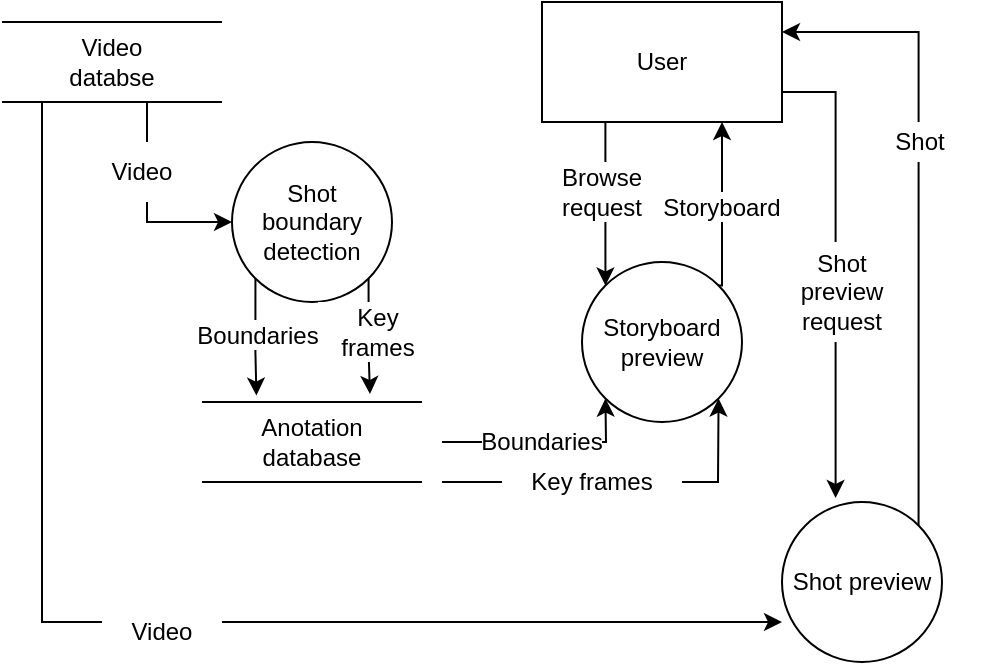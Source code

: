 <mxfile version="16.5.6" type="device"><diagram id="qJP3xor1Rt_zyoGaIYTf" name="Page-1"><mxGraphModel dx="1278" dy="513" grid="1" gridSize="10" guides="1" tooltips="1" connect="1" arrows="1" fold="1" page="1" pageScale="1" pageWidth="1169" pageHeight="827" math="0" shadow="0"><root><mxCell id="0"/><mxCell id="1" parent="0"/><mxCell id="EDJgIYPhqfUb-M9MSYHH-1" value="" style="endArrow=none;html=1;rounded=0;" edge="1" parent="1"><mxGeometry width="50" height="50" relative="1" as="geometry"><mxPoint x="60" y="70" as="sourcePoint"/><mxPoint x="170" y="70" as="targetPoint"/></mxGeometry></mxCell><mxCell id="EDJgIYPhqfUb-M9MSYHH-2" value="" style="endArrow=none;html=1;rounded=0;" edge="1" parent="1"><mxGeometry width="50" height="50" relative="1" as="geometry"><mxPoint x="60" y="110" as="sourcePoint"/><mxPoint x="170" y="110" as="targetPoint"/></mxGeometry></mxCell><mxCell id="EDJgIYPhqfUb-M9MSYHH-12" style="edgeStyle=orthogonalEdgeStyle;rounded=0;orthogonalLoop=1;jettySize=auto;html=1;exitX=0.75;exitY=1;exitDx=0;exitDy=0;entryX=0;entryY=0.5;entryDx=0;entryDy=0;" edge="1" parent="1" source="EDJgIYPhqfUb-M9MSYHH-3" target="EDJgIYPhqfUb-M9MSYHH-4"><mxGeometry relative="1" as="geometry"/></mxCell><mxCell id="EDJgIYPhqfUb-M9MSYHH-27" style="edgeStyle=orthogonalEdgeStyle;rounded=0;orthogonalLoop=1;jettySize=auto;html=1;exitX=0;exitY=1;exitDx=0;exitDy=0;entryX=0;entryY=0.75;entryDx=0;entryDy=0;entryPerimeter=0;" edge="1" parent="1" source="EDJgIYPhqfUb-M9MSYHH-3" target="EDJgIYPhqfUb-M9MSYHH-10"><mxGeometry relative="1" as="geometry"/></mxCell><mxCell id="EDJgIYPhqfUb-M9MSYHH-3" value="Video databse" style="text;html=1;strokeColor=none;fillColor=none;align=center;verticalAlign=middle;whiteSpace=wrap;rounded=0;" vertex="1" parent="1"><mxGeometry x="80" y="70" width="70" height="40" as="geometry"/></mxCell><mxCell id="EDJgIYPhqfUb-M9MSYHH-14" style="edgeStyle=orthogonalEdgeStyle;rounded=0;orthogonalLoop=1;jettySize=auto;html=1;exitX=0;exitY=1;exitDx=0;exitDy=0;entryX=0.103;entryY=-0.08;entryDx=0;entryDy=0;entryPerimeter=0;" edge="1" parent="1" source="EDJgIYPhqfUb-M9MSYHH-4" target="EDJgIYPhqfUb-M9MSYHH-7"><mxGeometry relative="1" as="geometry"/></mxCell><mxCell id="EDJgIYPhqfUb-M9MSYHH-15" style="edgeStyle=orthogonalEdgeStyle;rounded=0;orthogonalLoop=1;jettySize=auto;html=1;exitX=1;exitY=1;exitDx=0;exitDy=0;entryX=0.914;entryY=-0.1;entryDx=0;entryDy=0;entryPerimeter=0;" edge="1" parent="1" source="EDJgIYPhqfUb-M9MSYHH-4" target="EDJgIYPhqfUb-M9MSYHH-7"><mxGeometry relative="1" as="geometry"/></mxCell><mxCell id="EDJgIYPhqfUb-M9MSYHH-4" value="Shot boundary detection" style="ellipse;whiteSpace=wrap;html=1;aspect=fixed;" vertex="1" parent="1"><mxGeometry x="175" y="130" width="80" height="80" as="geometry"/></mxCell><mxCell id="EDJgIYPhqfUb-M9MSYHH-5" value="" style="endArrow=none;html=1;rounded=0;" edge="1" parent="1"><mxGeometry width="50" height="50" relative="1" as="geometry"><mxPoint x="160" y="260" as="sourcePoint"/><mxPoint x="270" y="260" as="targetPoint"/></mxGeometry></mxCell><mxCell id="EDJgIYPhqfUb-M9MSYHH-6" value="" style="endArrow=none;html=1;rounded=0;" edge="1" parent="1"><mxGeometry width="50" height="50" relative="1" as="geometry"><mxPoint x="160" y="300" as="sourcePoint"/><mxPoint x="270" y="300" as="targetPoint"/></mxGeometry></mxCell><mxCell id="EDJgIYPhqfUb-M9MSYHH-7" value="Anotation database" style="text;html=1;strokeColor=none;fillColor=none;align=center;verticalAlign=middle;whiteSpace=wrap;rounded=0;" vertex="1" parent="1"><mxGeometry x="180" y="260" width="70" height="40" as="geometry"/></mxCell><mxCell id="EDJgIYPhqfUb-M9MSYHH-24" style="edgeStyle=orthogonalEdgeStyle;rounded=0;orthogonalLoop=1;jettySize=auto;html=1;exitX=1;exitY=0;exitDx=0;exitDy=0;entryX=0.75;entryY=1;entryDx=0;entryDy=0;" edge="1" parent="1" source="EDJgIYPhqfUb-M9MSYHH-8" target="EDJgIYPhqfUb-M9MSYHH-9"><mxGeometry relative="1" as="geometry"><mxPoint x="418" y="130" as="targetPoint"/><Array as="points"><mxPoint x="420" y="202"/></Array></mxGeometry></mxCell><mxCell id="EDJgIYPhqfUb-M9MSYHH-8" value="Storyboard preview" style="ellipse;whiteSpace=wrap;html=1;aspect=fixed;" vertex="1" parent="1"><mxGeometry x="350" y="190" width="80" height="80" as="geometry"/></mxCell><mxCell id="EDJgIYPhqfUb-M9MSYHH-19" style="edgeStyle=orthogonalEdgeStyle;rounded=0;orthogonalLoop=1;jettySize=auto;html=1;exitX=0.25;exitY=1;exitDx=0;exitDy=0;entryX=0;entryY=0;entryDx=0;entryDy=0;" edge="1" parent="1" source="EDJgIYPhqfUb-M9MSYHH-9" target="EDJgIYPhqfUb-M9MSYHH-8"><mxGeometry relative="1" as="geometry"><Array as="points"><mxPoint x="362" y="120"/></Array></mxGeometry></mxCell><mxCell id="EDJgIYPhqfUb-M9MSYHH-25" style="edgeStyle=orthogonalEdgeStyle;rounded=0;orthogonalLoop=1;jettySize=auto;html=1;exitX=1;exitY=0.75;exitDx=0;exitDy=0;entryX=0.335;entryY=-0.025;entryDx=0;entryDy=0;entryPerimeter=0;" edge="1" parent="1" source="EDJgIYPhqfUb-M9MSYHH-9" target="EDJgIYPhqfUb-M9MSYHH-10"><mxGeometry relative="1" as="geometry"/></mxCell><mxCell id="EDJgIYPhqfUb-M9MSYHH-9" value="User" style="rounded=0;whiteSpace=wrap;html=1;" vertex="1" parent="1"><mxGeometry x="330" y="60" width="120" height="60" as="geometry"/></mxCell><mxCell id="EDJgIYPhqfUb-M9MSYHH-26" style="edgeStyle=orthogonalEdgeStyle;rounded=0;orthogonalLoop=1;jettySize=auto;html=1;exitX=1;exitY=0;exitDx=0;exitDy=0;entryX=1;entryY=0.25;entryDx=0;entryDy=0;" edge="1" parent="1" source="EDJgIYPhqfUb-M9MSYHH-10" target="EDJgIYPhqfUb-M9MSYHH-9"><mxGeometry relative="1" as="geometry"/></mxCell><mxCell id="EDJgIYPhqfUb-M9MSYHH-10" value="Shot preview" style="ellipse;whiteSpace=wrap;html=1;aspect=fixed;" vertex="1" parent="1"><mxGeometry x="450" y="310" width="80" height="80" as="geometry"/></mxCell><mxCell id="EDJgIYPhqfUb-M9MSYHH-16" value="" style="endArrow=classic;html=1;rounded=0;entryX=0;entryY=1;entryDx=0;entryDy=0;" edge="1" parent="1" target="EDJgIYPhqfUb-M9MSYHH-8"><mxGeometry width="50" height="50" relative="1" as="geometry"><mxPoint x="280" y="280" as="sourcePoint"/><mxPoint x="310" y="240" as="targetPoint"/><Array as="points"><mxPoint x="362" y="280"/></Array></mxGeometry></mxCell><mxCell id="EDJgIYPhqfUb-M9MSYHH-17" value="" style="endArrow=classic;html=1;rounded=0;entryX=1;entryY=1;entryDx=0;entryDy=0;" edge="1" parent="1" target="EDJgIYPhqfUb-M9MSYHH-8"><mxGeometry width="50" height="50" relative="1" as="geometry"><mxPoint x="280" y="300" as="sourcePoint"/><mxPoint x="420" y="300" as="targetPoint"/><Array as="points"><mxPoint x="418" y="300"/></Array></mxGeometry></mxCell><mxCell id="EDJgIYPhqfUb-M9MSYHH-32" value="Video" style="text;html=1;strokeColor=none;fillColor=#FFFFFF;align=center;verticalAlign=middle;whiteSpace=wrap;rounded=0;" vertex="1" parent="1"><mxGeometry x="110" y="360" width="60" height="30" as="geometry"/></mxCell><mxCell id="EDJgIYPhqfUb-M9MSYHH-33" value="Video" style="text;html=1;strokeColor=none;fillColor=#FFFFFF;align=center;verticalAlign=middle;whiteSpace=wrap;rounded=0;" vertex="1" parent="1"><mxGeometry x="100" y="130" width="60" height="30" as="geometry"/></mxCell><mxCell id="EDJgIYPhqfUb-M9MSYHH-34" value="Boundaries" style="text;html=1;strokeColor=none;fillColor=#FFFFFF;align=center;verticalAlign=middle;whiteSpace=wrap;rounded=0;" vertex="1" parent="1"><mxGeometry x="158" y="219" width="60" height="15" as="geometry"/></mxCell><mxCell id="EDJgIYPhqfUb-M9MSYHH-35" value="Key frames" style="text;html=1;strokeColor=none;fillColor=#FFFFFF;align=center;verticalAlign=middle;whiteSpace=wrap;rounded=0;" vertex="1" parent="1"><mxGeometry x="218" y="210" width="60" height="30" as="geometry"/></mxCell><mxCell id="EDJgIYPhqfUb-M9MSYHH-37" value="Boundaries" style="text;html=1;strokeColor=none;fillColor=#FFFFFF;align=center;verticalAlign=middle;whiteSpace=wrap;rounded=0;" vertex="1" parent="1"><mxGeometry x="300" y="272.5" width="60" height="15" as="geometry"/></mxCell><mxCell id="EDJgIYPhqfUb-M9MSYHH-38" value="Key frames" style="text;html=1;strokeColor=none;fillColor=#FFFFFF;align=center;verticalAlign=middle;whiteSpace=wrap;rounded=0;" vertex="1" parent="1"><mxGeometry x="310" y="295" width="90" height="10" as="geometry"/></mxCell><mxCell id="EDJgIYPhqfUb-M9MSYHH-40" value="Browse request" style="text;html=1;strokeColor=none;fillColor=#FFFFFF;align=center;verticalAlign=middle;whiteSpace=wrap;rounded=0;" vertex="1" parent="1"><mxGeometry x="330" y="140" width="60" height="30" as="geometry"/></mxCell><mxCell id="EDJgIYPhqfUb-M9MSYHH-41" value="Storyboard" style="text;html=1;strokeColor=none;fillColor=#FFFFFF;align=center;verticalAlign=middle;whiteSpace=wrap;rounded=0;" vertex="1" parent="1"><mxGeometry x="390" y="155" width="60" height="15" as="geometry"/></mxCell><mxCell id="EDJgIYPhqfUb-M9MSYHH-42" value="Shot preview request" style="text;html=1;strokeColor=none;fillColor=#FFFFFF;align=center;verticalAlign=middle;whiteSpace=wrap;rounded=0;" vertex="1" parent="1"><mxGeometry x="450" y="180" width="60" height="50" as="geometry"/></mxCell><mxCell id="EDJgIYPhqfUb-M9MSYHH-43" value="Shot" style="text;html=1;strokeColor=none;fillColor=#FFFFFF;align=center;verticalAlign=middle;whiteSpace=wrap;rounded=0;" vertex="1" parent="1"><mxGeometry x="489" y="120" width="60" height="20" as="geometry"/></mxCell></root></mxGraphModel></diagram></mxfile>